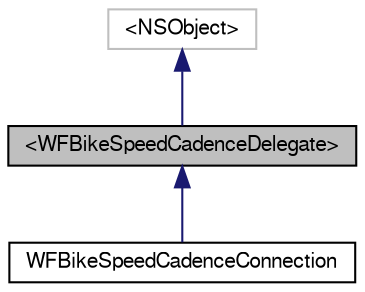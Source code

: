 digraph "&lt;WFBikeSpeedCadenceDelegate&gt;"
{
  edge [fontname="FreeSans",fontsize="10",labelfontname="FreeSans",labelfontsize="10"];
  node [fontname="FreeSans",fontsize="10",shape=record];
  Node1 [label="\<WFBikeSpeedCadenceDelegate\>",height=0.2,width=0.4,color="black", fillcolor="grey75", style="filled", fontcolor="black"];
  Node2 -> Node1 [dir="back",color="midnightblue",fontsize="10",style="solid",fontname="FreeSans"];
  Node2 [label="\<NSObject\>",height=0.2,width=0.4,color="grey75", fillcolor="white", style="filled"];
  Node1 -> Node3 [dir="back",color="midnightblue",fontsize="10",style="solid",fontname="FreeSans"];
  Node3 [label="WFBikeSpeedCadenceConnection",height=0.2,width=0.4,color="black", fillcolor="white", style="filled",URL="$interface_w_f_bike_speed_cadence_connection.html",tooltip="Represents a connection to an ANT+ combined Bike Speed and Cadence sensor. "];
}
